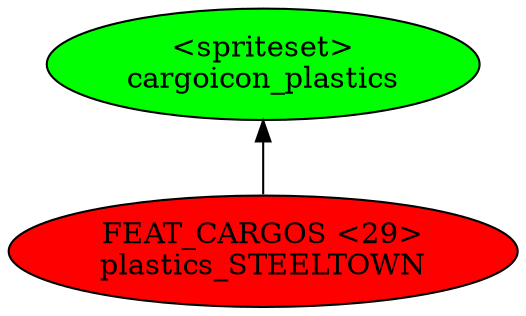 digraph {
rankdir="BT"
cargoicon_plastics [fillcolor=green style="filled" label="<spriteset>\ncargoicon_plastics"]
plastics_STEELTOWN [fillcolor=red style="filled" label="FEAT_CARGOS <29>\nplastics_STEELTOWN"]
plastics_STEELTOWN->cargoicon_plastics
}
